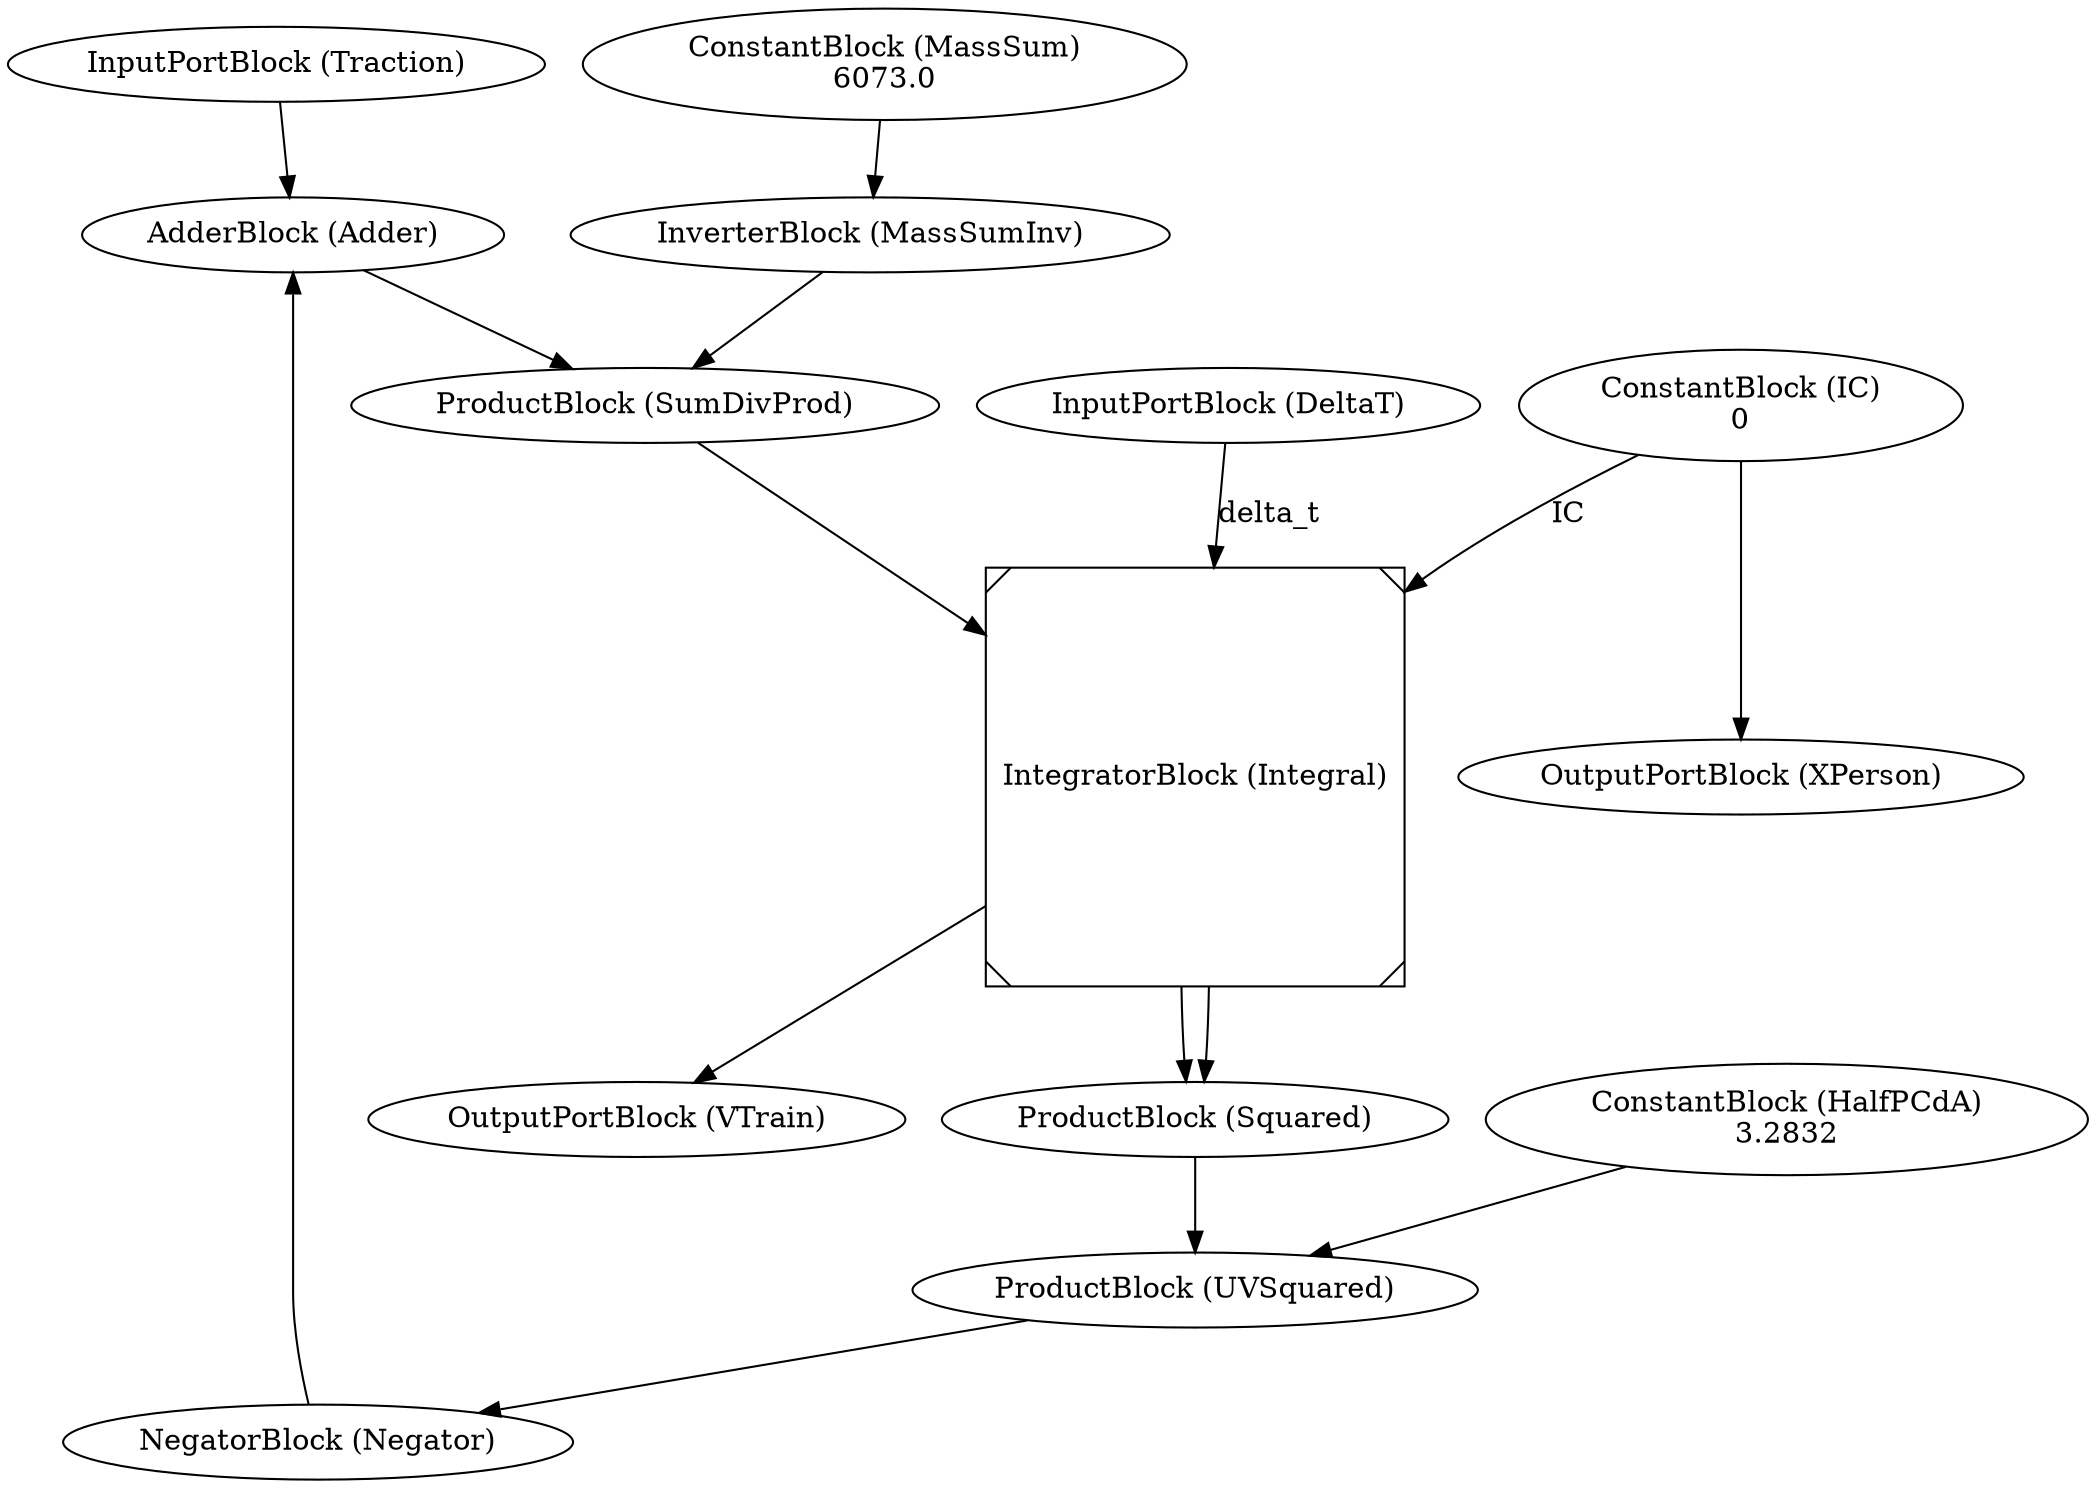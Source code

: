
digraph graphname {
 Traction [label="InputPortBlock (Traction)"];
DeltaT [label="InputPortBlock (DeltaT)"];
VTrain [label="OutputPortBlock (VTrain)"];
Integral -> VTrain [label=""];
XPerson [label="OutputPortBlock (XPerson)"];
IC -> XPerson [label=""];
HalfPCdA [label="ConstantBlock (HalfPCdA)\n3.2832"];
MassSum [label="ConstantBlock (MassSum)\n6073.0"];
IC [label="ConstantBlock (IC)\n0"];
MassSumInv [label="InverterBlock (MassSumInv)"];
MassSum -> MassSumInv [label=""];
Negator [label="NegatorBlock (Negator)"];
UVSquared -> Negator [label=""];
Squared [label="ProductBlock (Squared)"];
Integral -> Squared [label=""];
Integral -> Squared [label=""];
UVSquared [label="ProductBlock (UVSquared)"];
Squared -> UVSquared [label=""];
HalfPCdA -> UVSquared [label=""];
SumDivProd [label="ProductBlock (SumDivProd)"];
Adder -> SumDivProd [label=""];
MassSumInv -> SumDivProd [label=""];
Adder [label="AdderBlock (Adder)"];
Negator -> Adder [label=""];
Traction -> Adder [label=""];
Integral [label="IntegratorBlock (Integral)",shape=Msquare];
DeltaT -> Integral [label="delta_t"];
IC -> Integral [label="IC"];
SumDivProd -> Integral [label=""];

}